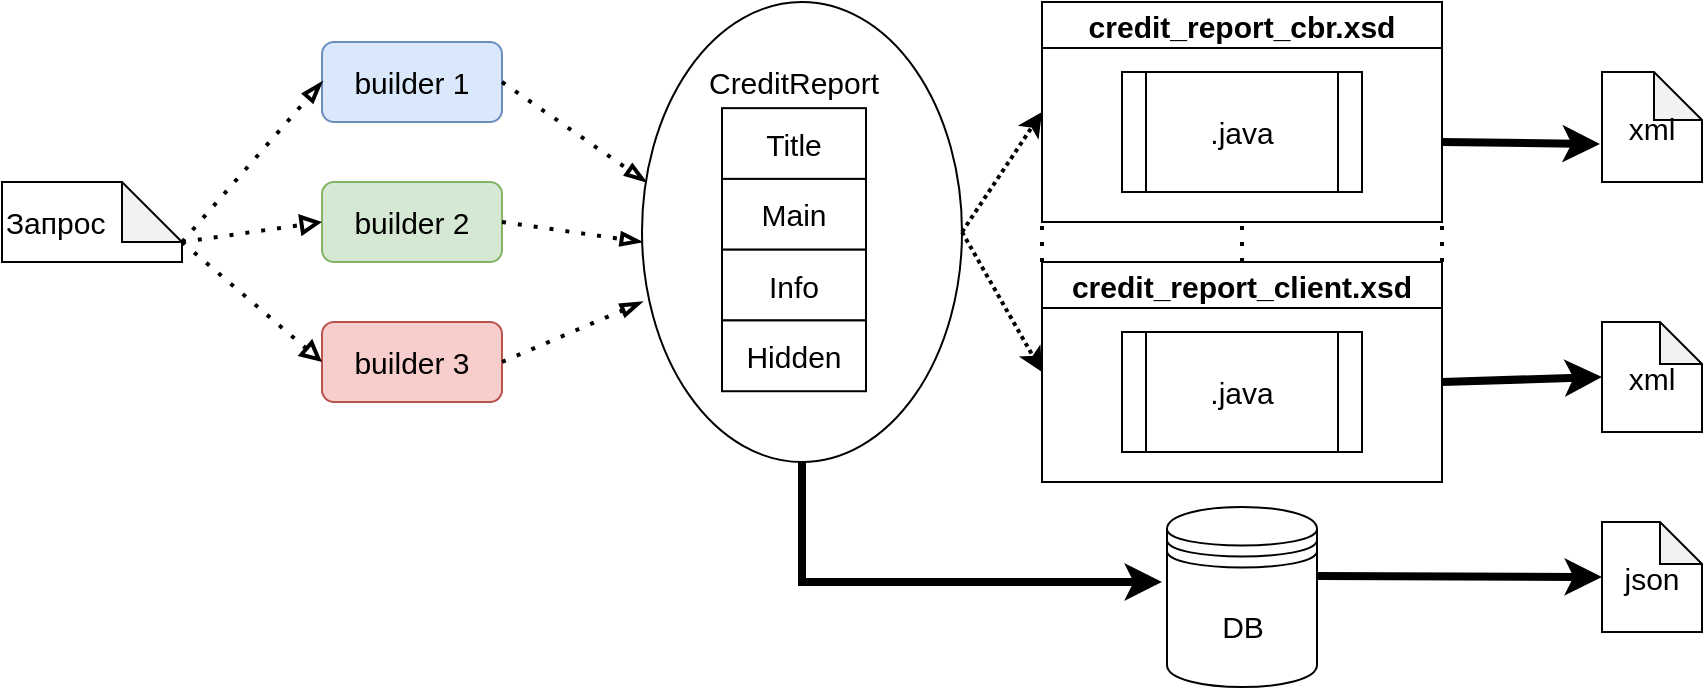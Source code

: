 <mxfile version="20.3.2" type="github"><diagram id="lsbnOKPAc4fdVp8_aUfi" name="Page-1"><mxGraphModel dx="1422" dy="744" grid="1" gridSize="10" guides="1" tooltips="1" connect="1" arrows="1" fold="1" page="1" pageScale="1" pageWidth="827" pageHeight="1169" math="0" shadow="0"><root><mxCell id="0"/><mxCell id="1" parent="0"/><mxCell id="VH3g_kmRBPOtWZiLGK1l-2" value="&lt;font style=&quot;font-size: 15px;&quot;&gt;Запрос&lt;/font&gt;" style="shape=note;whiteSpace=wrap;html=1;backgroundOutline=1;darkOpacity=0.05;align=left;" vertex="1" parent="1"><mxGeometry x="10" y="310" width="90" height="40" as="geometry"/></mxCell><mxCell id="VH3g_kmRBPOtWZiLGK1l-3" value="builder 1" style="rounded=1;whiteSpace=wrap;html=1;fontSize=15;fillColor=#dae8fc;strokeColor=#6c8ebf;" vertex="1" parent="1"><mxGeometry x="170" y="240" width="90" height="40" as="geometry"/></mxCell><mxCell id="VH3g_kmRBPOtWZiLGK1l-4" value="builder 2" style="rounded=1;whiteSpace=wrap;html=1;fontSize=15;fillColor=#d5e8d4;strokeColor=#82b366;" vertex="1" parent="1"><mxGeometry x="170" y="310" width="90" height="40" as="geometry"/></mxCell><mxCell id="VH3g_kmRBPOtWZiLGK1l-5" value="builder 3" style="rounded=1;whiteSpace=wrap;html=1;fontSize=15;fillColor=#f8cecc;strokeColor=#b85450;" vertex="1" parent="1"><mxGeometry x="170" y="380" width="90" height="40" as="geometry"/></mxCell><mxCell id="VH3g_kmRBPOtWZiLGK1l-8" value="" style="endArrow=blockThin;dashed=1;html=1;dashPattern=1 3;strokeWidth=2;rounded=0;fontSize=15;exitX=0;exitY=0;exitDx=90;exitDy=30;exitPerimeter=0;entryX=0;entryY=0.5;entryDx=0;entryDy=0;endFill=0;" edge="1" parent="1" source="VH3g_kmRBPOtWZiLGK1l-2" target="VH3g_kmRBPOtWZiLGK1l-3"><mxGeometry width="50" height="50" relative="1" as="geometry"><mxPoint x="380" y="370" as="sourcePoint"/><mxPoint x="430" y="320" as="targetPoint"/></mxGeometry></mxCell><mxCell id="VH3g_kmRBPOtWZiLGK1l-9" value="" style="endArrow=block;dashed=1;html=1;dashPattern=1 3;strokeWidth=2;rounded=0;fontSize=15;exitX=0;exitY=0;exitDx=90;exitDy=30;exitPerimeter=0;entryX=0;entryY=0.5;entryDx=0;entryDy=0;endFill=0;" edge="1" parent="1" source="VH3g_kmRBPOtWZiLGK1l-2" target="VH3g_kmRBPOtWZiLGK1l-4"><mxGeometry width="50" height="50" relative="1" as="geometry"><mxPoint x="110" y="350" as="sourcePoint"/><mxPoint x="180" y="270" as="targetPoint"/></mxGeometry></mxCell><mxCell id="VH3g_kmRBPOtWZiLGK1l-10" value="" style="endArrow=block;dashed=1;html=1;dashPattern=1 3;strokeWidth=2;rounded=0;fontSize=15;entryX=0;entryY=0.5;entryDx=0;entryDy=0;endFill=0;" edge="1" parent="1" target="VH3g_kmRBPOtWZiLGK1l-5"><mxGeometry width="50" height="50" relative="1" as="geometry"><mxPoint x="100" y="340" as="sourcePoint"/><mxPoint x="180" y="340" as="targetPoint"/></mxGeometry></mxCell><mxCell id="VH3g_kmRBPOtWZiLGK1l-25" value="" style="endArrow=blockThin;dashed=1;html=1;dashPattern=1 3;strokeWidth=2;rounded=0;fontSize=15;exitX=1;exitY=0.5;exitDx=0;exitDy=0;endFill=0;entryX=0.013;entryY=0.391;entryDx=0;entryDy=0;entryPerimeter=0;" edge="1" parent="1" source="VH3g_kmRBPOtWZiLGK1l-3" target="VH3g_kmRBPOtWZiLGK1l-28"><mxGeometry width="50" height="50" relative="1" as="geometry"><mxPoint x="110" y="350" as="sourcePoint"/><mxPoint x="330" y="300" as="targetPoint"/></mxGeometry></mxCell><mxCell id="VH3g_kmRBPOtWZiLGK1l-26" value="" style="endArrow=blockThin;dashed=1;html=1;dashPattern=1 3;strokeWidth=2;rounded=0;fontSize=15;exitX=1;exitY=0.5;exitDx=0;exitDy=0;endFill=0;" edge="1" parent="1" source="VH3g_kmRBPOtWZiLGK1l-4"><mxGeometry width="50" height="50" relative="1" as="geometry"><mxPoint x="270" y="270" as="sourcePoint"/><mxPoint x="330" y="340" as="targetPoint"/><Array as="points"/></mxGeometry></mxCell><mxCell id="VH3g_kmRBPOtWZiLGK1l-27" value="" style="endArrow=blockThin;dashed=1;html=1;dashPattern=1 3;strokeWidth=2;rounded=0;fontSize=15;exitX=1;exitY=0.5;exitDx=0;exitDy=0;endFill=0;" edge="1" parent="1" source="VH3g_kmRBPOtWZiLGK1l-5"><mxGeometry width="50" height="50" relative="1" as="geometry"><mxPoint x="270" y="340" as="sourcePoint"/><mxPoint x="330" y="370" as="targetPoint"/><Array as="points"/></mxGeometry></mxCell><mxCell id="VH3g_kmRBPOtWZiLGK1l-29" value="" style="group" vertex="1" connectable="0" parent="1"><mxGeometry x="330" y="220" width="160" height="230" as="geometry"/></mxCell><mxCell id="VH3g_kmRBPOtWZiLGK1l-28" value="" style="ellipse;whiteSpace=wrap;html=1;fontSize=15;shadow=0;" vertex="1" parent="VH3g_kmRBPOtWZiLGK1l-29"><mxGeometry width="160" height="230" as="geometry"/></mxCell><mxCell id="VH3g_kmRBPOtWZiLGK1l-19" value="Title" style="rounded=0;whiteSpace=wrap;html=1;fontSize=15;" vertex="1" parent="VH3g_kmRBPOtWZiLGK1l-29"><mxGeometry x="40" y="53.077" width="72" height="35.385" as="geometry"/></mxCell><mxCell id="VH3g_kmRBPOtWZiLGK1l-20" value="Main" style="rounded=0;whiteSpace=wrap;html=1;fontSize=15;" vertex="1" parent="VH3g_kmRBPOtWZiLGK1l-29"><mxGeometry x="40" y="88.462" width="72" height="35.385" as="geometry"/></mxCell><mxCell id="VH3g_kmRBPOtWZiLGK1l-21" value="Info" style="rounded=0;whiteSpace=wrap;html=1;fontSize=15;" vertex="1" parent="VH3g_kmRBPOtWZiLGK1l-29"><mxGeometry x="40" y="123.846" width="72" height="35.385" as="geometry"/></mxCell><mxCell id="VH3g_kmRBPOtWZiLGK1l-22" value="Hidden" style="rounded=0;whiteSpace=wrap;html=1;fontSize=15;" vertex="1" parent="VH3g_kmRBPOtWZiLGK1l-29"><mxGeometry x="40" y="159.231" width="72" height="35.385" as="geometry"/></mxCell><mxCell id="VH3g_kmRBPOtWZiLGK1l-24" value="CreditReport" style="text;html=1;strokeColor=none;fillColor=none;align=center;verticalAlign=middle;whiteSpace=wrap;rounded=0;fontSize=15;" vertex="1" parent="VH3g_kmRBPOtWZiLGK1l-29"><mxGeometry x="52" y="26.538" width="48" height="26.538" as="geometry"/></mxCell><mxCell id="VH3g_kmRBPOtWZiLGK1l-31" value="" style="endArrow=classic;html=1;rounded=0;fontSize=15;strokeWidth=4;entryX=-0.02;entryY=0.655;entryDx=0;entryDy=0;entryPerimeter=0;" edge="1" parent="1" target="VH3g_kmRBPOtWZiLGK1l-37"><mxGeometry width="50" height="50" relative="1" as="geometry"><mxPoint x="730" y="290" as="sourcePoint"/><mxPoint x="850" y="290" as="targetPoint"/><Array as="points"/></mxGeometry></mxCell><mxCell id="VH3g_kmRBPOtWZiLGK1l-33" value="" style="endArrow=classic;html=1;rounded=0;fontSize=15;strokeWidth=4;entryX=0;entryY=0.5;entryDx=0;entryDy=0;entryPerimeter=0;" edge="1" parent="1" target="VH3g_kmRBPOtWZiLGK1l-38"><mxGeometry width="50" height="50" relative="1" as="geometry"><mxPoint x="730" y="410" as="sourcePoint"/><mxPoint x="860" y="160" as="targetPoint"/><Array as="points"/></mxGeometry></mxCell><mxCell id="VH3g_kmRBPOtWZiLGK1l-37" value="xml" style="shape=note;whiteSpace=wrap;html=1;backgroundOutline=1;darkOpacity=0.05;shadow=0;fontSize=15;size=24;" vertex="1" parent="1"><mxGeometry x="810" y="255" width="50" height="55" as="geometry"/></mxCell><mxCell id="VH3g_kmRBPOtWZiLGK1l-38" value="xml" style="shape=note;whiteSpace=wrap;html=1;backgroundOutline=1;darkOpacity=0.05;shadow=0;fontSize=15;size=21;" vertex="1" parent="1"><mxGeometry x="810" y="380" width="50" height="55" as="geometry"/></mxCell><mxCell id="VH3g_kmRBPOtWZiLGK1l-40" value="credit_report_cbr.xsd" style="swimlane;shadow=0;fontSize=15;" vertex="1" parent="1"><mxGeometry x="530" y="220" width="200" height="110" as="geometry"/></mxCell><mxCell id="VH3g_kmRBPOtWZiLGK1l-41" value=".java" style="shape=process;whiteSpace=wrap;html=1;backgroundOutline=1;shadow=0;fontSize=15;" vertex="1" parent="VH3g_kmRBPOtWZiLGK1l-40"><mxGeometry x="40" y="35" width="120" height="60" as="geometry"/></mxCell><mxCell id="VH3g_kmRBPOtWZiLGK1l-43" value="credit_report_client.xsd" style="swimlane;shadow=0;fontSize=15;" vertex="1" parent="1"><mxGeometry x="530" y="350" width="200" height="110" as="geometry"/></mxCell><mxCell id="VH3g_kmRBPOtWZiLGK1l-44" value=".java" style="shape=process;whiteSpace=wrap;html=1;backgroundOutline=1;shadow=0;fontSize=15;" vertex="1" parent="VH3g_kmRBPOtWZiLGK1l-43"><mxGeometry x="40" y="35" width="120" height="60" as="geometry"/></mxCell><mxCell id="VH3g_kmRBPOtWZiLGK1l-45" value="DB" style="shape=datastore;whiteSpace=wrap;html=1;shadow=0;fontSize=15;" vertex="1" parent="1"><mxGeometry x="592.5" y="472.5" width="75" height="90" as="geometry"/></mxCell><mxCell id="VH3g_kmRBPOtWZiLGK1l-46" value="" style="endArrow=none;dashed=1;html=1;dashPattern=1 3;strokeWidth=2;rounded=0;fontSize=15;entryX=0;entryY=1;entryDx=0;entryDy=0;exitX=0;exitY=0;exitDx=0;exitDy=0;" edge="1" parent="1" source="VH3g_kmRBPOtWZiLGK1l-43" target="VH3g_kmRBPOtWZiLGK1l-40"><mxGeometry width="50" height="50" relative="1" as="geometry"><mxPoint x="370" y="400" as="sourcePoint"/><mxPoint x="420" y="350" as="targetPoint"/></mxGeometry></mxCell><mxCell id="VH3g_kmRBPOtWZiLGK1l-47" value="" style="endArrow=none;dashed=1;html=1;dashPattern=1 3;strokeWidth=2;rounded=0;fontSize=15;entryX=1;entryY=1;entryDx=0;entryDy=0;exitX=1;exitY=0;exitDx=0;exitDy=0;" edge="1" parent="1" source="VH3g_kmRBPOtWZiLGK1l-43" target="VH3g_kmRBPOtWZiLGK1l-40"><mxGeometry width="50" height="50" relative="1" as="geometry"><mxPoint x="540" y="360" as="sourcePoint"/><mxPoint x="540" y="340" as="targetPoint"/></mxGeometry></mxCell><mxCell id="VH3g_kmRBPOtWZiLGK1l-48" value="" style="endArrow=none;dashed=1;html=1;dashPattern=1 3;strokeWidth=2;rounded=0;fontSize=15;entryX=0.5;entryY=1;entryDx=0;entryDy=0;exitX=0.5;exitY=0;exitDx=0;exitDy=0;" edge="1" parent="1" source="VH3g_kmRBPOtWZiLGK1l-43" target="VH3g_kmRBPOtWZiLGK1l-40"><mxGeometry width="50" height="50" relative="1" as="geometry"><mxPoint x="550" y="370" as="sourcePoint"/><mxPoint x="550" y="350" as="targetPoint"/></mxGeometry></mxCell><mxCell id="VH3g_kmRBPOtWZiLGK1l-50" value="json" style="shape=note;whiteSpace=wrap;html=1;backgroundOutline=1;darkOpacity=0.05;shadow=0;fontSize=15;size=21;" vertex="1" parent="1"><mxGeometry x="810" y="480" width="50" height="55" as="geometry"/></mxCell><mxCell id="VH3g_kmRBPOtWZiLGK1l-51" value="" style="endArrow=classic;html=1;rounded=0;fontSize=15;strokeWidth=2;entryX=0;entryY=0.5;entryDx=0;entryDy=0;exitX=1;exitY=0.5;exitDx=0;exitDy=0;dashed=1;dashPattern=1 1;" edge="1" parent="1" source="VH3g_kmRBPOtWZiLGK1l-28" target="VH3g_kmRBPOtWZiLGK1l-40"><mxGeometry width="50" height="50" relative="1" as="geometry"><mxPoint x="351" y="550" as="sourcePoint"/><mxPoint x="490" y="551.025" as="targetPoint"/><Array as="points"/></mxGeometry></mxCell><mxCell id="VH3g_kmRBPOtWZiLGK1l-53" value="" style="endArrow=classic;html=1;rounded=0;fontSize=15;strokeWidth=2;entryX=0;entryY=0.5;entryDx=0;entryDy=0;exitX=1;exitY=0.5;exitDx=0;exitDy=0;dashed=1;dashPattern=1 1;" edge="1" parent="1" source="VH3g_kmRBPOtWZiLGK1l-28" target="VH3g_kmRBPOtWZiLGK1l-43"><mxGeometry width="50" height="50" relative="1" as="geometry"><mxPoint x="500" y="345" as="sourcePoint"/><mxPoint x="540" y="285" as="targetPoint"/><Array as="points"/></mxGeometry></mxCell><mxCell id="VH3g_kmRBPOtWZiLGK1l-54" value="" style="endArrow=classic;html=1;rounded=0;fontSize=15;strokeWidth=4;" edge="1" parent="1"><mxGeometry width="50" height="50" relative="1" as="geometry"><mxPoint x="410" y="450" as="sourcePoint"/><mxPoint x="590" y="510" as="targetPoint"/><Array as="points"><mxPoint x="410" y="510"/></Array></mxGeometry></mxCell><mxCell id="VH3g_kmRBPOtWZiLGK1l-55" value="" style="endArrow=classic;html=1;rounded=0;fontSize=15;strokeWidth=4;entryX=0;entryY=0.5;entryDx=0;entryDy=0;entryPerimeter=0;exitX=1.007;exitY=0.383;exitDx=0;exitDy=0;exitPerimeter=0;" edge="1" parent="1" source="VH3g_kmRBPOtWZiLGK1l-45" target="VH3g_kmRBPOtWZiLGK1l-50"><mxGeometry width="50" height="50" relative="1" as="geometry"><mxPoint x="667.5" y="536.25" as="sourcePoint"/><mxPoint x="807.5" y="533.75" as="targetPoint"/><Array as="points"/></mxGeometry></mxCell></root></mxGraphModel></diagram></mxfile>